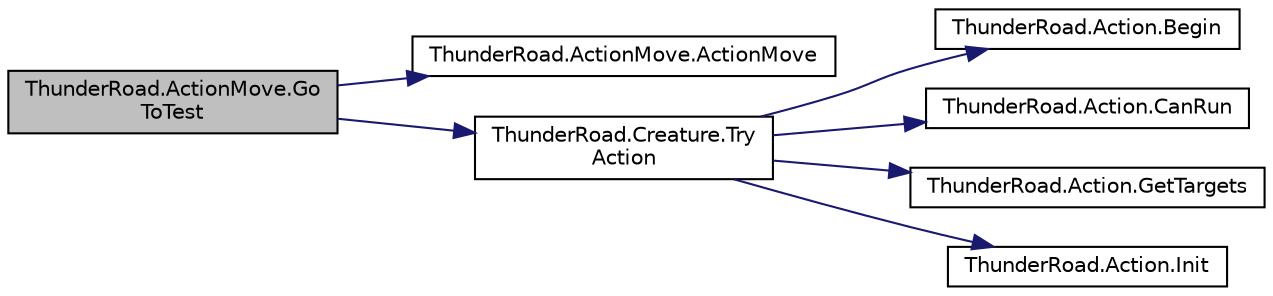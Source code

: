 digraph "ThunderRoad.ActionMove.GoToTest"
{
 // LATEX_PDF_SIZE
  edge [fontname="Helvetica",fontsize="10",labelfontname="Helvetica",labelfontsize="10"];
  node [fontname="Helvetica",fontsize="10",shape=record];
  rankdir="LR";
  Node1 [label="ThunderRoad.ActionMove.Go\lToTest",height=0.2,width=0.4,color="black", fillcolor="grey75", style="filled", fontcolor="black",tooltip="Goes to test."];
  Node1 -> Node2 [color="midnightblue",fontsize="10",style="solid",fontname="Helvetica"];
  Node2 [label="ThunderRoad.ActionMove.ActionMove",height=0.2,width=0.4,color="black", fillcolor="white", style="filled",URL="$class_thunder_road_1_1_action_move.html#aba99ccbf79387356262677b4ca0dee8c",tooltip="Initializes a new instance of the ActionMove class."];
  Node1 -> Node3 [color="midnightblue",fontsize="10",style="solid",fontname="Helvetica"];
  Node3 [label="ThunderRoad.Creature.Try\lAction",height=0.2,width=0.4,color="black", fillcolor="white", style="filled",URL="$class_thunder_road_1_1_creature.html#ab050907b4eded79275fefdf36e696378",tooltip="Tries the action."];
  Node3 -> Node4 [color="midnightblue",fontsize="10",style="solid",fontname="Helvetica"];
  Node4 [label="ThunderRoad.Action.Begin",height=0.2,width=0.4,color="black", fillcolor="white", style="filled",URL="$class_thunder_road_1_1_action.html#a4cd7b5811229176ad31386496eeffc95",tooltip="Begins this instance."];
  Node3 -> Node5 [color="midnightblue",fontsize="10",style="solid",fontname="Helvetica"];
  Node5 [label="ThunderRoad.Action.CanRun",height=0.2,width=0.4,color="black", fillcolor="white", style="filled",URL="$class_thunder_road_1_1_action.html#a0a1bddb357a58971b530aed200b7a50f",tooltip="Determines whether this instance can run."];
  Node3 -> Node6 [color="midnightblue",fontsize="10",style="solid",fontname="Helvetica"];
  Node6 [label="ThunderRoad.Action.GetTargets",height=0.2,width=0.4,color="black", fillcolor="white", style="filled",URL="$class_thunder_road_1_1_action.html#aad311ab9fd6fbd0319fe602a266c800a",tooltip="Gets the targets."];
  Node3 -> Node7 [color="midnightblue",fontsize="10",style="solid",fontname="Helvetica"];
  Node7 [label="ThunderRoad.Action.Init",height=0.2,width=0.4,color="black", fillcolor="white", style="filled",URL="$class_thunder_road_1_1_action.html#a8966f3e62d2704f707c76dd43aa6a030",tooltip="Initializes the specified creature."];
}
